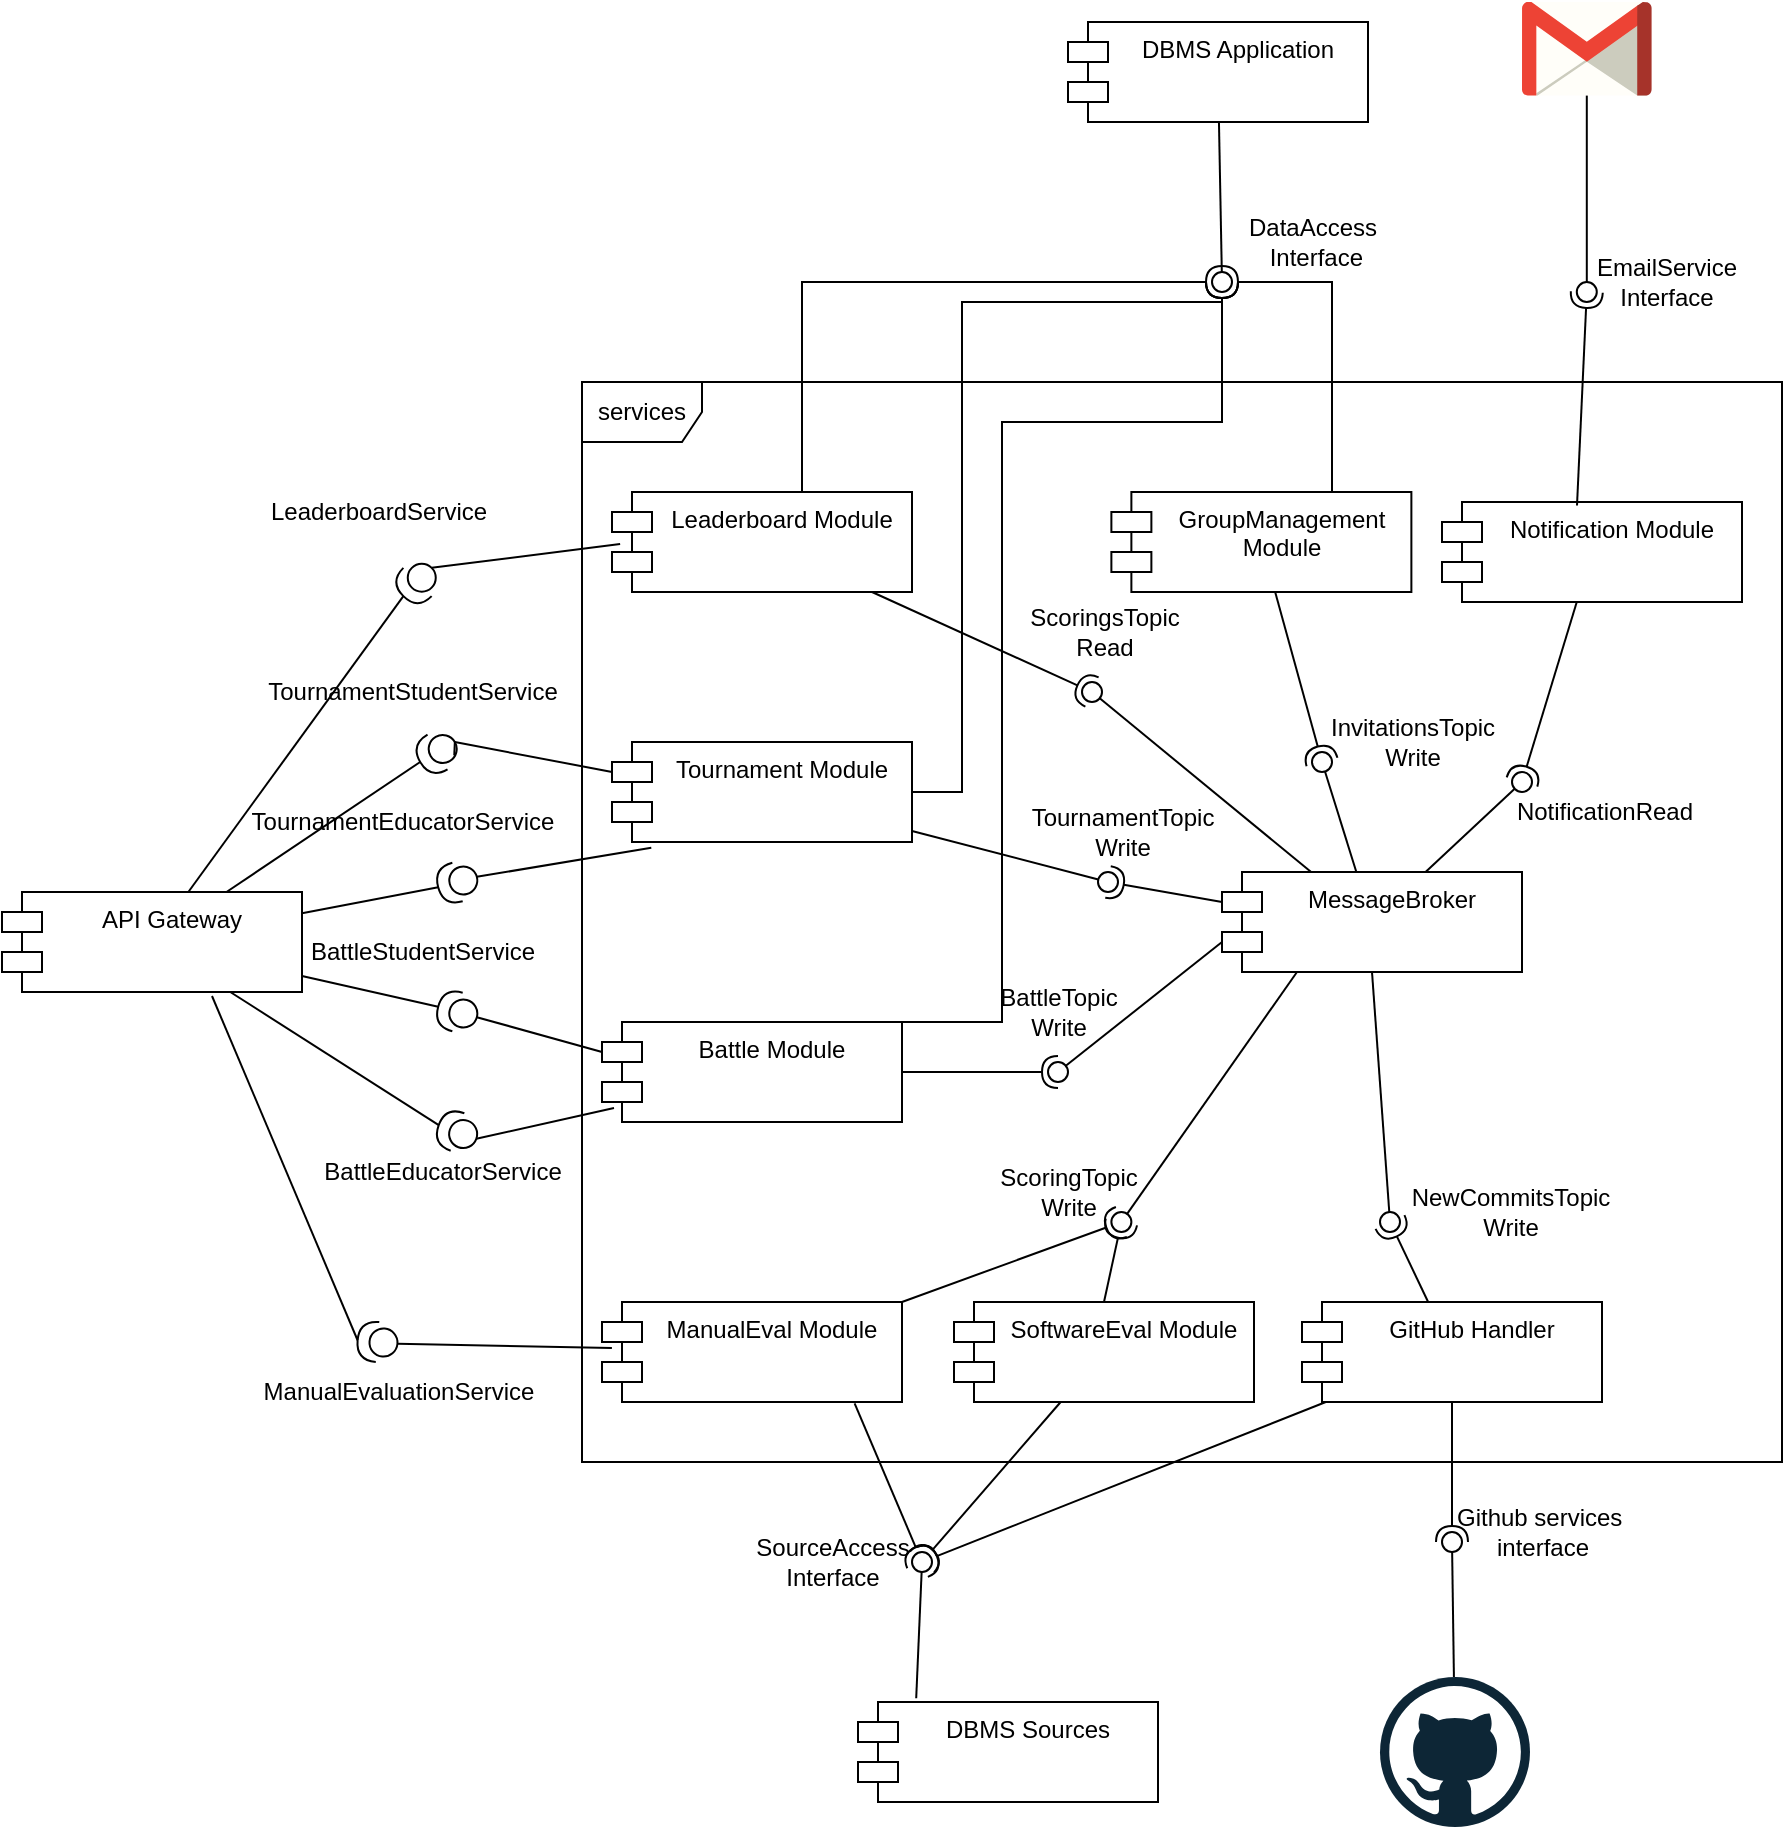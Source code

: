 <mxfile>
    <diagram id="-XxlFWFKYhkbTO1SFoVO" name="Pagina-1">
        <mxGraphModel dx="2498" dy="2206" grid="1" gridSize="10" guides="1" tooltips="1" connect="1" arrows="1" fold="1" page="1" pageScale="1" pageWidth="827" pageHeight="1169" math="0" shadow="0">
            <root>
                <mxCell id="0"/>
                <mxCell id="1" parent="0"/>
                <mxCell id="101" value="" style="ellipse;whiteSpace=wrap;html=1;align=center;aspect=fixed;resizable=0;points=[];outlineConnect=0;sketch=0;" vertex="1" parent="1">
                    <mxGeometry x="175" y="545" width="10" height="10" as="geometry"/>
                </mxCell>
                <mxCell id="48" value="" style="rounded=0;orthogonalLoop=1;jettySize=auto;html=1;endArrow=halfCircle;endFill=0;endSize=6;strokeWidth=1;sketch=0;edgeStyle=orthogonalEdgeStyle;" edge="1" parent="1" source="9">
                    <mxGeometry relative="1" as="geometry">
                        <mxPoint x="265.0" y="-20" as="sourcePoint"/>
                        <mxPoint x="330" y="-90" as="targetPoint"/>
                        <Array as="points">
                            <mxPoint x="120" y="-90"/>
                        </Array>
                    </mxGeometry>
                </mxCell>
                <mxCell id="121" style="edgeStyle=orthogonalEdgeStyle;html=1;endArrow=halfCircle;endFill=0;startSize=4;exitX=1;exitY=0;exitDx=0;exitDy=0;rounded=0;" edge="1" parent="1" source="2">
                    <mxGeometry relative="1" as="geometry">
                        <mxPoint x="330" y="-90" as="targetPoint"/>
                        <Array as="points">
                            <mxPoint x="220" y="280"/>
                            <mxPoint x="220" y="-20"/>
                            <mxPoint x="330" y="-20"/>
                        </Array>
                    </mxGeometry>
                </mxCell>
                <mxCell id="2" value="Battle Module" style="shape=module;align=left;spacingLeft=20;align=center;verticalAlign=top;whiteSpace=wrap;html=1;" vertex="1" parent="1">
                    <mxGeometry x="20" y="280" width="150" height="50" as="geometry"/>
                </mxCell>
                <mxCell id="3" value="Notification Module" style="shape=module;align=left;spacingLeft=20;align=center;verticalAlign=top;whiteSpace=wrap;html=1;" vertex="1" parent="1">
                    <mxGeometry x="440" y="20" width="150" height="50" as="geometry"/>
                </mxCell>
                <mxCell id="116" style="edgeStyle=none;html=1;endArrow=halfCircle;endFill=0;startSize=4;entryX=0.192;entryY=0.841;entryDx=0;entryDy=0;entryPerimeter=0;" edge="1" parent="1" source="4" target="35">
                    <mxGeometry relative="1" as="geometry">
                        <mxPoint x="283" y="550" as="targetPoint"/>
                    </mxGeometry>
                </mxCell>
                <mxCell id="4" value="GitHub Handler" style="shape=module;align=left;spacingLeft=20;align=center;verticalAlign=top;whiteSpace=wrap;html=1;" vertex="1" parent="1">
                    <mxGeometry x="370" y="420" width="150" height="50" as="geometry"/>
                </mxCell>
                <mxCell id="122" style="edgeStyle=orthogonalEdgeStyle;html=1;endArrow=halfCircle;endFill=0;startSize=4;rounded=0;" edge="1" parent="1" source="5">
                    <mxGeometry relative="1" as="geometry">
                        <mxPoint x="330" y="-90" as="targetPoint"/>
                        <Array as="points">
                            <mxPoint x="200" y="165"/>
                            <mxPoint x="200" y="-80"/>
                            <mxPoint x="330" y="-80"/>
                        </Array>
                    </mxGeometry>
                </mxCell>
                <mxCell id="5" value="Tournament Module" style="shape=module;align=left;spacingLeft=20;align=center;verticalAlign=top;whiteSpace=wrap;html=1;" vertex="1" parent="1">
                    <mxGeometry x="25" y="140" width="150" height="50" as="geometry"/>
                </mxCell>
                <mxCell id="6" value="MessageBroker" style="shape=module;align=left;spacingLeft=20;align=center;verticalAlign=top;whiteSpace=wrap;html=1;" vertex="1" parent="1">
                    <mxGeometry x="330" y="205" width="150" height="50" as="geometry"/>
                </mxCell>
                <mxCell id="7" value="ManualEval Module" style="shape=module;align=left;spacingLeft=20;align=center;verticalAlign=top;whiteSpace=wrap;html=1;" vertex="1" parent="1">
                    <mxGeometry x="20" y="420" width="150" height="50" as="geometry"/>
                </mxCell>
                <mxCell id="117" style="edgeStyle=none;html=1;endArrow=halfCircle;endFill=0;startSize=4;entryX=0.233;entryY=0.861;entryDx=0;entryDy=0;entryPerimeter=0;" edge="1" parent="1" source="8" target="35">
                    <mxGeometry relative="1" as="geometry">
                        <mxPoint x="283" y="550" as="targetPoint"/>
                    </mxGeometry>
                </mxCell>
                <mxCell id="8" value="SoftwareEval Module" style="shape=module;align=left;spacingLeft=20;align=center;verticalAlign=top;whiteSpace=wrap;html=1;" vertex="1" parent="1">
                    <mxGeometry x="196" y="420" width="150" height="50" as="geometry"/>
                </mxCell>
                <mxCell id="9" value="Leaderboard Module" style="shape=module;align=left;spacingLeft=20;align=center;verticalAlign=top;whiteSpace=wrap;html=1;" vertex="1" parent="1">
                    <mxGeometry x="25" y="15" width="150" height="50" as="geometry"/>
                </mxCell>
                <mxCell id="123" style="edgeStyle=orthogonalEdgeStyle;html=1;endArrow=halfCircle;endFill=0;startSize=4;rounded=0;" edge="1" parent="1" source="10">
                    <mxGeometry relative="1" as="geometry">
                        <mxPoint x="330" y="-90" as="targetPoint"/>
                        <Array as="points">
                            <mxPoint x="385" y="-90"/>
                        </Array>
                    </mxGeometry>
                </mxCell>
                <mxCell id="10" value="GroupManagement Module" style="shape=module;align=left;spacingLeft=20;align=center;verticalAlign=top;whiteSpace=wrap;html=1;" vertex="1" parent="1">
                    <mxGeometry x="274.69" y="15" width="150" height="50" as="geometry"/>
                </mxCell>
                <mxCell id="11" value="" style="rounded=0;orthogonalLoop=1;jettySize=auto;html=1;endArrow=halfCircle;endFill=0;endSize=6;strokeWidth=1;sketch=0;" edge="1" parent="1" source="3">
                    <mxGeometry relative="1" as="geometry">
                        <mxPoint x="430" y="195" as="sourcePoint"/>
                        <mxPoint x="480" y="160" as="targetPoint"/>
                    </mxGeometry>
                </mxCell>
                <mxCell id="12" value="" style="rounded=0;orthogonalLoop=1;jettySize=auto;html=1;endArrow=oval;endFill=0;sketch=0;targetPerimeterSpacing=0;endSize=10;startArrow=none;" edge="1" parent="1" source="6">
                    <mxGeometry relative="1" as="geometry">
                        <mxPoint x="585" y="255" as="sourcePoint"/>
                        <mxPoint x="480" y="160" as="targetPoint"/>
                    </mxGeometry>
                </mxCell>
                <mxCell id="14" value="" style="rounded=0;orthogonalLoop=1;jettySize=auto;html=1;endArrow=halfCircle;endFill=0;endSize=6;strokeWidth=1;sketch=0;" edge="1" parent="1" source="9" target="16">
                    <mxGeometry relative="1" as="geometry">
                        <mxPoint x="430" y="325" as="sourcePoint"/>
                    </mxGeometry>
                </mxCell>
                <mxCell id="15" value="" style="rounded=0;orthogonalLoop=1;jettySize=auto;html=1;endArrow=oval;endFill=0;sketch=0;sourcePerimeterSpacing=0;targetPerimeterSpacing=0;endSize=10;" edge="1" parent="1" source="6" target="16">
                    <mxGeometry relative="1" as="geometry">
                        <mxPoint x="390" y="325" as="sourcePoint"/>
                    </mxGeometry>
                </mxCell>
                <mxCell id="16" value="" style="ellipse;whiteSpace=wrap;html=1;align=center;aspect=fixed;fillColor=none;strokeColor=none;resizable=0;perimeter=centerPerimeter;rotatable=0;allowArrows=0;points=[];outlineConnect=1;" vertex="1" parent="1">
                    <mxGeometry x="260" y="110" width="10" height="10" as="geometry"/>
                </mxCell>
                <mxCell id="17" value="ScoringsTopic&lt;br&gt;Read" style="text;html=1;align=center;verticalAlign=middle;resizable=0;points=[];autosize=1;strokeColor=none;fillColor=none;" vertex="1" parent="1">
                    <mxGeometry x="221" y="65" width="100" height="40" as="geometry"/>
                </mxCell>
                <mxCell id="18" value="NotificationRead" style="text;html=1;align=center;verticalAlign=middle;resizable=0;points=[];autosize=1;strokeColor=none;fillColor=none;" vertex="1" parent="1">
                    <mxGeometry x="466" y="160" width="110" height="30" as="geometry"/>
                </mxCell>
                <mxCell id="19" value="" style="rounded=0;orthogonalLoop=1;jettySize=auto;html=1;endArrow=halfCircle;endFill=0;endSize=6;strokeWidth=1;sketch=0;exitX=0;exitY=0;exitDx=0;exitDy=15;exitPerimeter=0;" edge="1" parent="1" source="6" target="21">
                    <mxGeometry relative="1" as="geometry">
                        <mxPoint x="430" y="325" as="sourcePoint"/>
                    </mxGeometry>
                </mxCell>
                <mxCell id="20" value="" style="rounded=0;orthogonalLoop=1;jettySize=auto;html=1;endArrow=oval;endFill=0;sketch=0;sourcePerimeterSpacing=0;targetPerimeterSpacing=0;endSize=10;" edge="1" parent="1" source="5" target="21">
                    <mxGeometry relative="1" as="geometry">
                        <mxPoint x="390" y="325" as="sourcePoint"/>
                    </mxGeometry>
                </mxCell>
                <mxCell id="21" value="" style="ellipse;whiteSpace=wrap;html=1;align=center;aspect=fixed;fillColor=none;strokeColor=none;resizable=0;perimeter=centerPerimeter;rotatable=0;allowArrows=0;points=[];outlineConnect=1;" vertex="1" parent="1">
                    <mxGeometry x="268" y="205" width="10" height="10" as="geometry"/>
                </mxCell>
                <mxCell id="22" value="TournamentTopic&lt;br&gt;Write" style="text;html=1;align=center;verticalAlign=middle;resizable=0;points=[];autosize=1;strokeColor=none;fillColor=none;" vertex="1" parent="1">
                    <mxGeometry x="224.69" y="165" width="110" height="40" as="geometry"/>
                </mxCell>
                <mxCell id="23" value="" style="rounded=0;orthogonalLoop=1;jettySize=auto;html=1;endArrow=halfCircle;endFill=0;endSize=6;strokeWidth=1;sketch=0;exitX=1;exitY=0.5;exitDx=0;exitDy=0;" edge="1" parent="1" source="2" target="25">
                    <mxGeometry relative="1" as="geometry">
                        <mxPoint x="430" y="325" as="sourcePoint"/>
                    </mxGeometry>
                </mxCell>
                <mxCell id="24" value="" style="rounded=0;orthogonalLoop=1;jettySize=auto;html=1;endArrow=oval;endFill=0;sketch=0;sourcePerimeterSpacing=0;targetPerimeterSpacing=0;endSize=10;exitX=0;exitY=0;exitDx=0;exitDy=35;exitPerimeter=0;" edge="1" parent="1" source="6" target="25">
                    <mxGeometry relative="1" as="geometry">
                        <mxPoint x="390" y="325" as="sourcePoint"/>
                    </mxGeometry>
                </mxCell>
                <mxCell id="25" value="" style="ellipse;whiteSpace=wrap;html=1;align=center;aspect=fixed;fillColor=none;strokeColor=none;resizable=0;perimeter=centerPerimeter;rotatable=0;allowArrows=0;points=[];outlineConnect=1;" vertex="1" parent="1">
                    <mxGeometry x="243" y="300" width="10" height="10" as="geometry"/>
                </mxCell>
                <mxCell id="26" value="BattleTopic&lt;br&gt;Write" style="text;html=1;align=center;verticalAlign=middle;resizable=0;points=[];autosize=1;strokeColor=none;fillColor=none;" vertex="1" parent="1">
                    <mxGeometry x="208" y="255" width="80" height="40" as="geometry"/>
                </mxCell>
                <mxCell id="27" value="" style="rounded=0;orthogonalLoop=1;jettySize=auto;html=1;endArrow=halfCircle;endFill=0;endSize=6;strokeWidth=1;sketch=0;exitX=1;exitY=0;exitDx=0;exitDy=0;" edge="1" parent="1" source="7" target="29">
                    <mxGeometry relative="1" as="geometry">
                        <mxPoint x="430" y="325" as="sourcePoint"/>
                    </mxGeometry>
                </mxCell>
                <mxCell id="28" value="" style="rounded=0;orthogonalLoop=1;jettySize=auto;html=1;endArrow=oval;endFill=0;sketch=0;sourcePerimeterSpacing=0;targetPerimeterSpacing=0;endSize=10;exitX=0.25;exitY=1;exitDx=0;exitDy=0;" edge="1" parent="1" source="6" target="29">
                    <mxGeometry relative="1" as="geometry">
                        <mxPoint x="390" y="325" as="sourcePoint"/>
                    </mxGeometry>
                </mxCell>
                <mxCell id="29" value="" style="ellipse;whiteSpace=wrap;html=1;align=center;aspect=fixed;fillColor=none;strokeColor=none;resizable=0;perimeter=centerPerimeter;rotatable=0;allowArrows=0;points=[];outlineConnect=1;" vertex="1" parent="1">
                    <mxGeometry x="274.69" y="375" width="10" height="10" as="geometry"/>
                </mxCell>
                <mxCell id="30" value="" style="rounded=0;orthogonalLoop=1;jettySize=auto;html=1;endArrow=halfCircle;endFill=0;endSize=6;strokeWidth=1;sketch=0;fontSize=12;curved=1;exitX=0.5;exitY=0;exitDx=0;exitDy=0;" edge="1" parent="1" source="8" target="31">
                    <mxGeometry relative="1" as="geometry">
                        <mxPoint x="425" y="325" as="sourcePoint"/>
                    </mxGeometry>
                </mxCell>
                <mxCell id="31" value="" style="ellipse;whiteSpace=wrap;html=1;align=center;aspect=fixed;fillColor=none;strokeColor=none;resizable=0;perimeter=centerPerimeter;rotatable=0;allowArrows=0;points=[];outlineConnect=1;" vertex="1" parent="1">
                    <mxGeometry x="274.69" y="375" width="10" height="10" as="geometry"/>
                </mxCell>
                <mxCell id="32" value="ScoringTopic&lt;br&gt;Write" style="text;html=1;align=center;verticalAlign=middle;resizable=0;points=[];autosize=1;strokeColor=none;fillColor=none;" vertex="1" parent="1">
                    <mxGeometry x="208" y="345" width="90" height="40" as="geometry"/>
                </mxCell>
                <mxCell id="33" value="" style="rounded=0;orthogonalLoop=1;jettySize=auto;html=1;endArrow=halfCircle;endFill=0;endSize=6;strokeWidth=1;sketch=0;" edge="1" parent="1" source="10">
                    <mxGeometry relative="1" as="geometry">
                        <mxPoint x="430" y="352" as="sourcePoint"/>
                        <mxPoint x="380" y="150" as="targetPoint"/>
                    </mxGeometry>
                </mxCell>
                <mxCell id="34" value="" style="rounded=0;orthogonalLoop=1;jettySize=auto;html=1;endArrow=oval;endFill=0;sketch=0;sourcePerimeterSpacing=0;targetPerimeterSpacing=0;endSize=10;" edge="1" parent="1" source="6">
                    <mxGeometry relative="1" as="geometry">
                        <mxPoint x="390" y="352" as="sourcePoint"/>
                        <mxPoint x="380" y="150" as="targetPoint"/>
                        <Array as="points"/>
                    </mxGeometry>
                </mxCell>
                <mxCell id="35" value="" style="ellipse;whiteSpace=wrap;html=1;align=center;aspect=fixed;fillColor=none;strokeColor=none;resizable=0;perimeter=centerPerimeter;rotatable=0;allowArrows=0;points=[];outlineConnect=1;" vertex="1" parent="1">
                    <mxGeometry x="175" y="545" width="10" height="10" as="geometry"/>
                </mxCell>
                <mxCell id="36" value="InvitationsTopic&lt;br&gt;Write" style="text;html=1;align=center;verticalAlign=middle;resizable=0;points=[];autosize=1;strokeColor=none;fillColor=none;" vertex="1" parent="1">
                    <mxGeometry x="370" y="120" width="110" height="40" as="geometry"/>
                </mxCell>
                <mxCell id="37" value="" style="rounded=0;orthogonalLoop=1;jettySize=auto;html=1;endArrow=halfCircle;endFill=0;endSize=6;strokeWidth=1;sketch=0;" edge="1" parent="1" source="4" target="39">
                    <mxGeometry relative="1" as="geometry">
                        <mxPoint x="430" y="325" as="sourcePoint"/>
                    </mxGeometry>
                </mxCell>
                <mxCell id="38" value="" style="rounded=0;orthogonalLoop=1;jettySize=auto;html=1;endArrow=oval;endFill=0;sketch=0;sourcePerimeterSpacing=0;targetPerimeterSpacing=0;endSize=10;exitX=0.5;exitY=1;exitDx=0;exitDy=0;" edge="1" parent="1" source="6" target="39">
                    <mxGeometry relative="1" as="geometry">
                        <mxPoint x="390" y="325" as="sourcePoint"/>
                    </mxGeometry>
                </mxCell>
                <mxCell id="39" value="" style="ellipse;whiteSpace=wrap;html=1;align=center;aspect=fixed;fillColor=none;strokeColor=none;resizable=0;perimeter=centerPerimeter;rotatable=0;allowArrows=0;points=[];outlineConnect=1;" vertex="1" parent="1">
                    <mxGeometry x="409" y="375" width="10" height="10" as="geometry"/>
                </mxCell>
                <mxCell id="40" value="NewCommitsTopic&lt;br&gt;Write" style="text;html=1;align=center;verticalAlign=middle;resizable=0;points=[];autosize=1;strokeColor=none;fillColor=none;" vertex="1" parent="1">
                    <mxGeometry x="414" y="355" width="120" height="40" as="geometry"/>
                </mxCell>
                <mxCell id="45" value="EmailService&lt;br&gt;Interface" style="text;html=1;align=center;verticalAlign=middle;resizable=0;points=[];autosize=1;strokeColor=none;fillColor=none;" vertex="1" parent="1">
                    <mxGeometry x="507.4" y="-110" width="90" height="40" as="geometry"/>
                </mxCell>
                <mxCell id="46" value="DBMS Sources" style="shape=module;align=left;spacingLeft=20;align=center;verticalAlign=top;whiteSpace=wrap;html=1;" vertex="1" parent="1">
                    <mxGeometry x="148" y="620" width="150" height="50" as="geometry"/>
                </mxCell>
                <mxCell id="47" value="DBMS Application" style="shape=module;align=left;spacingLeft=20;align=center;verticalAlign=top;whiteSpace=wrap;html=1;" vertex="1" parent="1">
                    <mxGeometry x="253" y="-220" width="150" height="50" as="geometry"/>
                </mxCell>
                <mxCell id="49" value="" style="rounded=0;orthogonalLoop=1;jettySize=auto;html=1;endArrow=oval;endFill=0;sketch=0;sourcePerimeterSpacing=0;targetPerimeterSpacing=0;endSize=10;" edge="1" parent="1" source="47">
                    <mxGeometry relative="1" as="geometry">
                        <mxPoint x="304.69" y="-75" as="sourcePoint"/>
                        <mxPoint x="330" y="-90" as="targetPoint"/>
                    </mxGeometry>
                </mxCell>
                <mxCell id="50" value="" style="ellipse;whiteSpace=wrap;html=1;align=center;aspect=fixed;fillColor=none;strokeColor=none;resizable=0;perimeter=centerPerimeter;rotatable=0;allowArrows=0;points=[];outlineConnect=1;" vertex="1" parent="1">
                    <mxGeometry x="324.69" y="-15" width="10" height="10" as="geometry"/>
                </mxCell>
                <mxCell id="51" value="DataAccess&lt;br&gt;&amp;nbsp;Interface" style="text;html=1;align=center;verticalAlign=middle;resizable=0;points=[];autosize=1;strokeColor=none;fillColor=none;" vertex="1" parent="1">
                    <mxGeometry x="330" y="-130" width="90" height="40" as="geometry"/>
                </mxCell>
                <mxCell id="55" value="SourceAccess&lt;br&gt;Interface" style="text;html=1;align=center;verticalAlign=middle;resizable=0;points=[];autosize=1;strokeColor=none;fillColor=none;" vertex="1" parent="1">
                    <mxGeometry x="85.0" y="530" width="100" height="40" as="geometry"/>
                </mxCell>
                <mxCell id="56" value="API Gateway" style="shape=module;align=left;spacingLeft=20;align=center;verticalAlign=top;whiteSpace=wrap;html=1;" vertex="1" parent="1">
                    <mxGeometry x="-280" y="215" width="150" height="50" as="geometry"/>
                </mxCell>
                <mxCell id="68" style="edgeStyle=none;html=1;exitX=0;exitY=0.5;exitDx=0;exitDy=0;exitPerimeter=0;entryX=0;entryY=0;entryDx=0;entryDy=15;entryPerimeter=0;endArrow=none;endFill=0;" edge="1" parent="1" source="67" target="5">
                    <mxGeometry relative="1" as="geometry"/>
                </mxCell>
                <mxCell id="69" style="edgeStyle=none;html=1;exitX=1;exitY=0.5;exitDx=0;exitDy=0;exitPerimeter=0;endArrow=none;endFill=0;" edge="1" parent="1" source="67" target="56">
                    <mxGeometry relative="1" as="geometry">
                        <mxPoint x="-167.24" y="197.5" as="targetPoint"/>
                    </mxGeometry>
                </mxCell>
                <mxCell id="67" value="" style="shape=providedRequiredInterface;html=1;verticalLabelPosition=bottom;sketch=0;rotation=-210;" vertex="1" parent="1">
                    <mxGeometry x="-72.24" y="135" width="20" height="20" as="geometry"/>
                </mxCell>
                <mxCell id="79" style="edgeStyle=none;html=1;exitX=0;exitY=0.5;exitDx=0;exitDy=0;exitPerimeter=0;entryX=0;entryY=0;entryDx=0;entryDy=15;entryPerimeter=0;endArrow=none;endFill=0;" edge="1" parent="1" source="70" target="2">
                    <mxGeometry relative="1" as="geometry"/>
                </mxCell>
                <mxCell id="80" style="edgeStyle=none;html=1;exitX=1;exitY=0.5;exitDx=0;exitDy=0;exitPerimeter=0;endArrow=none;endFill=0;" edge="1" parent="1" source="70" target="56">
                    <mxGeometry relative="1" as="geometry">
                        <mxPoint x="-170.002" y="235.0" as="targetPoint"/>
                    </mxGeometry>
                </mxCell>
                <mxCell id="70" value="" style="shape=providedRequiredInterface;html=1;verticalLabelPosition=bottom;sketch=0;rotation=-165;" vertex="1" parent="1">
                    <mxGeometry x="-62.24" y="265" width="20" height="20" as="geometry"/>
                </mxCell>
                <mxCell id="75" style="edgeStyle=none;html=1;exitX=0;exitY=0.5;exitDx=0;exitDy=0;exitPerimeter=0;entryX=0.027;entryY=0.52;entryDx=0;entryDy=0;entryPerimeter=0;endArrow=none;endFill=0;" edge="1" parent="1" source="71" target="9">
                    <mxGeometry relative="1" as="geometry"/>
                </mxCell>
                <mxCell id="76" style="edgeStyle=none;html=1;exitX=1;exitY=0.5;exitDx=0;exitDy=0;exitPerimeter=0;endArrow=none;endFill=0;" edge="1" parent="1" source="71" target="56">
                    <mxGeometry relative="1" as="geometry"/>
                </mxCell>
                <mxCell id="71" value="" style="shape=providedRequiredInterface;html=1;verticalLabelPosition=bottom;sketch=0;rotation=-225;" vertex="1" parent="1">
                    <mxGeometry x="-82.24" y="50" width="20" height="20" as="geometry"/>
                </mxCell>
                <mxCell id="81" style="edgeStyle=none;html=1;exitX=1;exitY=0.5;exitDx=0;exitDy=0;exitPerimeter=0;endArrow=none;endFill=0;" edge="1" parent="1" source="72" target="56">
                    <mxGeometry relative="1" as="geometry"/>
                </mxCell>
                <mxCell id="82" style="edgeStyle=none;html=1;exitX=0;exitY=0.5;exitDx=0;exitDy=0;exitPerimeter=0;entryX=0.04;entryY=0.86;entryDx=0;entryDy=0;entryPerimeter=0;endArrow=none;endFill=0;" edge="1" parent="1" source="72" target="2">
                    <mxGeometry relative="1" as="geometry"/>
                </mxCell>
                <mxCell id="72" value="" style="shape=providedRequiredInterface;html=1;verticalLabelPosition=bottom;sketch=0;rotation=-160;" vertex="1" parent="1">
                    <mxGeometry x="-62.24" y="325" width="20" height="20" as="geometry"/>
                </mxCell>
                <mxCell id="83" style="edgeStyle=none;html=1;exitX=0;exitY=0.5;exitDx=0;exitDy=0;exitPerimeter=0;entryX=0.033;entryY=0.46;entryDx=0;entryDy=0;entryPerimeter=0;endArrow=none;endFill=0;" edge="1" parent="1" source="73" target="7">
                    <mxGeometry relative="1" as="geometry"/>
                </mxCell>
                <mxCell id="84" style="edgeStyle=none;html=1;exitX=1;exitY=0.5;exitDx=0;exitDy=0;exitPerimeter=0;entryX=0.7;entryY=1.04;entryDx=0;entryDy=0;entryPerimeter=0;endArrow=none;endFill=0;" edge="1" parent="1" source="73" target="56">
                    <mxGeometry relative="1" as="geometry"/>
                </mxCell>
                <mxCell id="73" value="" style="shape=providedRequiredInterface;html=1;verticalLabelPosition=bottom;sketch=0;rotation=-175;" vertex="1" parent="1">
                    <mxGeometry x="-102.24" y="430" width="20" height="20" as="geometry"/>
                </mxCell>
                <mxCell id="77" style="edgeStyle=none;html=1;exitX=1;exitY=0.5;exitDx=0;exitDy=0;exitPerimeter=0;endArrow=none;endFill=0;" edge="1" parent="1" source="74" target="56">
                    <mxGeometry relative="1" as="geometry">
                        <mxPoint x="-167.24" y="210.0" as="targetPoint"/>
                    </mxGeometry>
                </mxCell>
                <mxCell id="78" style="edgeStyle=none;html=1;exitX=0;exitY=0.5;exitDx=0;exitDy=0;exitPerimeter=0;endArrow=none;endFill=0;entryX=0.131;entryY=1.057;entryDx=0;entryDy=0;entryPerimeter=0;" edge="1" parent="1" source="74" target="5">
                    <mxGeometry relative="1" as="geometry"/>
                </mxCell>
                <mxCell id="74" value="" style="shape=providedRequiredInterface;html=1;verticalLabelPosition=bottom;sketch=0;rotation=-195;" vertex="1" parent="1">
                    <mxGeometry x="-62.24" y="200" width="20" height="20" as="geometry"/>
                </mxCell>
                <mxCell id="85" style="edgeStyle=none;html=1;exitX=0;exitY=0.5;exitDx=0;exitDy=0;exitPerimeter=0;entryX=0.18;entryY=0.217;entryDx=0;entryDy=0;entryPerimeter=0;endArrow=none;endFill=0;" edge="1" parent="1" source="67" target="67">
                    <mxGeometry relative="1" as="geometry"/>
                </mxCell>
                <mxCell id="86" value="&lt;div&gt;LeaderboardService&lt;/div&gt;" style="text;html=1;align=center;verticalAlign=middle;resizable=0;points=[];autosize=1;strokeColor=none;fillColor=none;" vertex="1" parent="1">
                    <mxGeometry x="-157.24" y="10" width="130" height="30" as="geometry"/>
                </mxCell>
                <mxCell id="87" value="TournamentStudentService" style="text;html=1;align=center;verticalAlign=middle;resizable=0;points=[];autosize=1;strokeColor=none;fillColor=none;" vertex="1" parent="1">
                    <mxGeometry x="-160" y="100" width="170" height="30" as="geometry"/>
                </mxCell>
                <mxCell id="88" value="TournamentEducatorService" style="text;html=1;align=center;verticalAlign=middle;resizable=0;points=[];autosize=1;strokeColor=none;fillColor=none;" vertex="1" parent="1">
                    <mxGeometry x="-170" y="165" width="180" height="30" as="geometry"/>
                </mxCell>
                <mxCell id="89" value="BattleStudentService" style="text;html=1;align=center;verticalAlign=middle;resizable=0;points=[];autosize=1;strokeColor=none;fillColor=none;" vertex="1" parent="1">
                    <mxGeometry x="-140" y="230" width="140" height="30" as="geometry"/>
                </mxCell>
                <mxCell id="90" value="BattleEducatorService" style="text;html=1;align=center;verticalAlign=middle;resizable=0;points=[];autosize=1;strokeColor=none;fillColor=none;" vertex="1" parent="1">
                    <mxGeometry x="-130" y="340" width="140" height="30" as="geometry"/>
                </mxCell>
                <mxCell id="91" value="ManualEvaluationService" style="text;html=1;align=center;verticalAlign=middle;resizable=0;points=[];autosize=1;strokeColor=none;fillColor=none;" vertex="1" parent="1">
                    <mxGeometry x="-162.24" y="450" width="160" height="30" as="geometry"/>
                </mxCell>
                <mxCell id="99" value="" style="rounded=0;orthogonalLoop=1;jettySize=auto;html=1;endArrow=none;endFill=0;sketch=0;sourcePerimeterSpacing=0;targetPerimeterSpacing=0;exitX=0.194;exitY=-0.037;exitDx=0;exitDy=0;exitPerimeter=0;" edge="1" target="101" parent="1" source="46">
                    <mxGeometry relative="1" as="geometry">
                        <mxPoint x="160" y="385" as="sourcePoint"/>
                    </mxGeometry>
                </mxCell>
                <mxCell id="100" value="" style="rounded=0;orthogonalLoop=1;jettySize=auto;html=1;endArrow=halfCircle;endFill=0;endSize=6;strokeWidth=1;sketch=0;exitX=0.842;exitY=1.013;exitDx=0;exitDy=0;exitPerimeter=0;entryX=0.865;entryY=0.963;entryDx=0;entryDy=0;entryPerimeter=0;" edge="1" target="35" parent="1" source="7">
                    <mxGeometry relative="1" as="geometry">
                        <mxPoint x="200" y="385" as="sourcePoint"/>
                        <mxPoint x="283" y="550" as="targetPoint"/>
                    </mxGeometry>
                </mxCell>
                <mxCell id="128" value="" style="dashed=0;outlineConnect=0;html=1;align=center;labelPosition=center;verticalLabelPosition=bottom;verticalAlign=top;shape=mxgraph.weblogos.gmail" vertex="1" parent="1">
                    <mxGeometry x="480" y="-230" width="64.8" height="46.8" as="geometry"/>
                </mxCell>
                <mxCell id="129" value="" style="dashed=0;outlineConnect=0;html=1;align=center;labelPosition=center;verticalLabelPosition=bottom;verticalAlign=top;shape=mxgraph.weblogos.github" vertex="1" parent="1">
                    <mxGeometry x="409" y="607.5" width="75" height="75" as="geometry"/>
                </mxCell>
                <mxCell id="130" value="" style="rounded=0;orthogonalLoop=1;jettySize=auto;html=1;endArrow=none;endFill=0;sketch=0;sourcePerimeterSpacing=0;targetPerimeterSpacing=0;startSize=4;" edge="1" target="132" parent="1" source="129">
                    <mxGeometry relative="1" as="geometry">
                        <mxPoint x="360" y="505" as="sourcePoint"/>
                    </mxGeometry>
                </mxCell>
                <mxCell id="131" value="" style="rounded=0;orthogonalLoop=1;jettySize=auto;html=1;endArrow=halfCircle;endFill=0;entryX=0.5;entryY=0.5;endSize=6;strokeWidth=1;sketch=0;" edge="1" target="132" parent="1" source="4">
                    <mxGeometry relative="1" as="geometry">
                        <mxPoint x="400" y="505" as="sourcePoint"/>
                    </mxGeometry>
                </mxCell>
                <mxCell id="132" value="" style="ellipse;whiteSpace=wrap;html=1;align=center;aspect=fixed;resizable=0;points=[];outlineConnect=0;sketch=0;" vertex="1" parent="1">
                    <mxGeometry x="440" y="535" width="10" height="10" as="geometry"/>
                </mxCell>
                <mxCell id="133" value="&lt;div&gt;Github services&amp;nbsp;&lt;/div&gt;&lt;div&gt;interface&lt;/div&gt;" style="text;html=1;align=center;verticalAlign=middle;resizable=0;points=[];autosize=1;strokeColor=none;fillColor=none;" vertex="1" parent="1">
                    <mxGeometry x="434.8" y="515" width="110" height="40" as="geometry"/>
                </mxCell>
                <mxCell id="135" value="" style="rounded=0;orthogonalLoop=1;jettySize=auto;html=1;endArrow=none;endFill=0;sketch=0;sourcePerimeterSpacing=0;targetPerimeterSpacing=0;startSize=4;" edge="1" target="137" parent="1" source="128">
                    <mxGeometry relative="1" as="geometry">
                        <mxPoint x="190" y="-45" as="sourcePoint"/>
                    </mxGeometry>
                </mxCell>
                <mxCell id="136" value="" style="rounded=0;orthogonalLoop=1;jettySize=auto;html=1;endArrow=halfCircle;endFill=0;entryX=0.5;entryY=0.5;endSize=6;strokeWidth=1;sketch=0;exitX=0.45;exitY=0.035;exitDx=0;exitDy=0;exitPerimeter=0;" edge="1" target="137" parent="1" source="3">
                    <mxGeometry relative="1" as="geometry">
                        <mxPoint x="230" y="-45" as="sourcePoint"/>
                    </mxGeometry>
                </mxCell>
                <mxCell id="137" value="" style="ellipse;whiteSpace=wrap;html=1;align=center;aspect=fixed;resizable=0;points=[];outlineConnect=0;sketch=0;" vertex="1" parent="1">
                    <mxGeometry x="507.4" y="-90" width="10" height="10" as="geometry"/>
                </mxCell>
                <mxCell id="140" value="services" style="shape=umlFrame;whiteSpace=wrap;html=1;" vertex="1" parent="1">
                    <mxGeometry x="10" y="-40" width="600" height="540" as="geometry"/>
                </mxCell>
            </root>
        </mxGraphModel>
    </diagram>
</mxfile>
